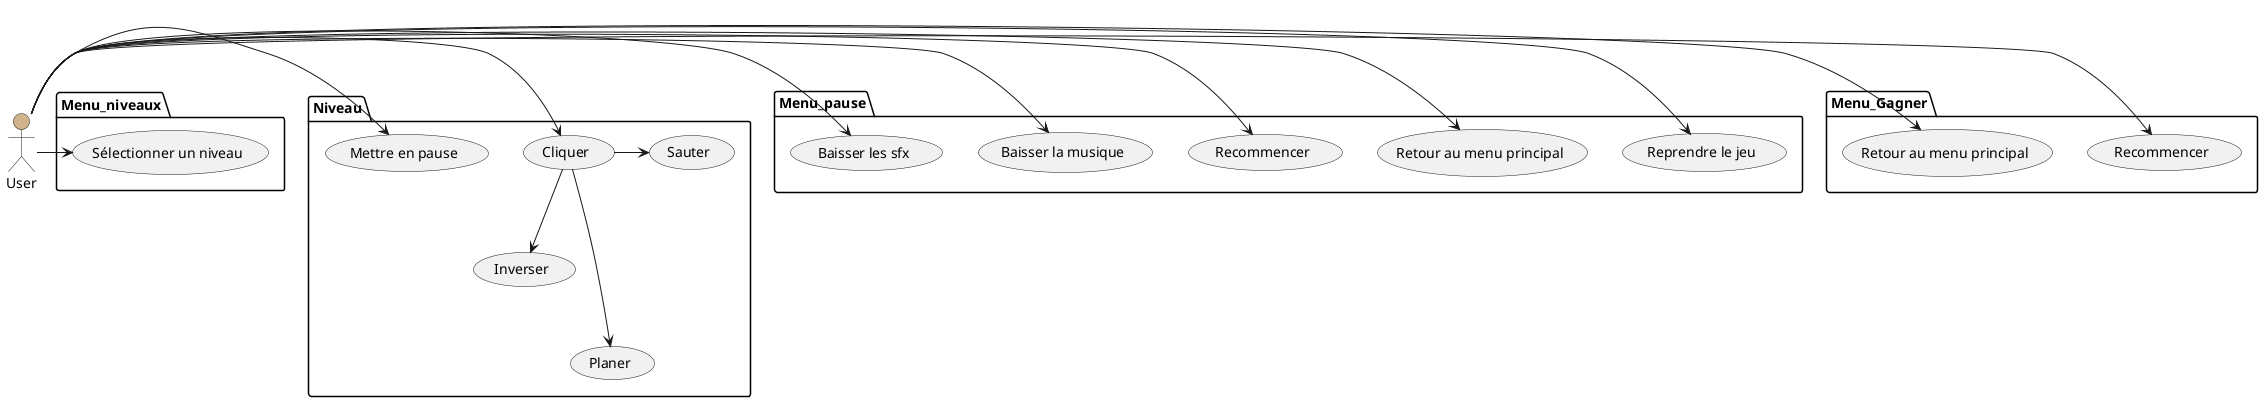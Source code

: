 @startuml
'!include ../../plantuml-styles/plantuml-ae.iuml

skinparam Shadowing false

skinparam ArrowFontStyle normal
skinparam ArrowFontName Courier
skinparam ArrowFontSize 10

:User: as U #tan

:User: as U #tan
:User: as U #tan
:User: as U #tan

package Menu_niveaux{
(Sélectionner un niveau)
}
package Menu_Gagner{
(Recommencer) as recoGagner
(Retour au menu principal) as menuGagner
}
package Menu_pause{
(Reprendre le jeu)
(Retour au menu principal)
(Recommencer)
(Baisser la musique)
(Baisser les sfx)
}
package Niveau{
(Cliquer)
(Sauter)
(Inverser)
(Planer)
(Mettre en pause)
}
U -> (Sélectionner un niveau)
U -> (Cliquer)
U -> (Mettre en pause)
U -> (Reprendre le jeu)
U -> (Retour au menu principal)
U -> (Recommencer)
U -> (Baisser la musique)
U -> (Baisser les sfx)

U -> recoGagner
U -> menuGagner
(Cliquer)->(Sauter)
(Cliquer)-->(Inverser)
(Cliquer)--->(Planer)
'!include ../../plantuml-styles/ae-copyright-footer.txt
@enduml
